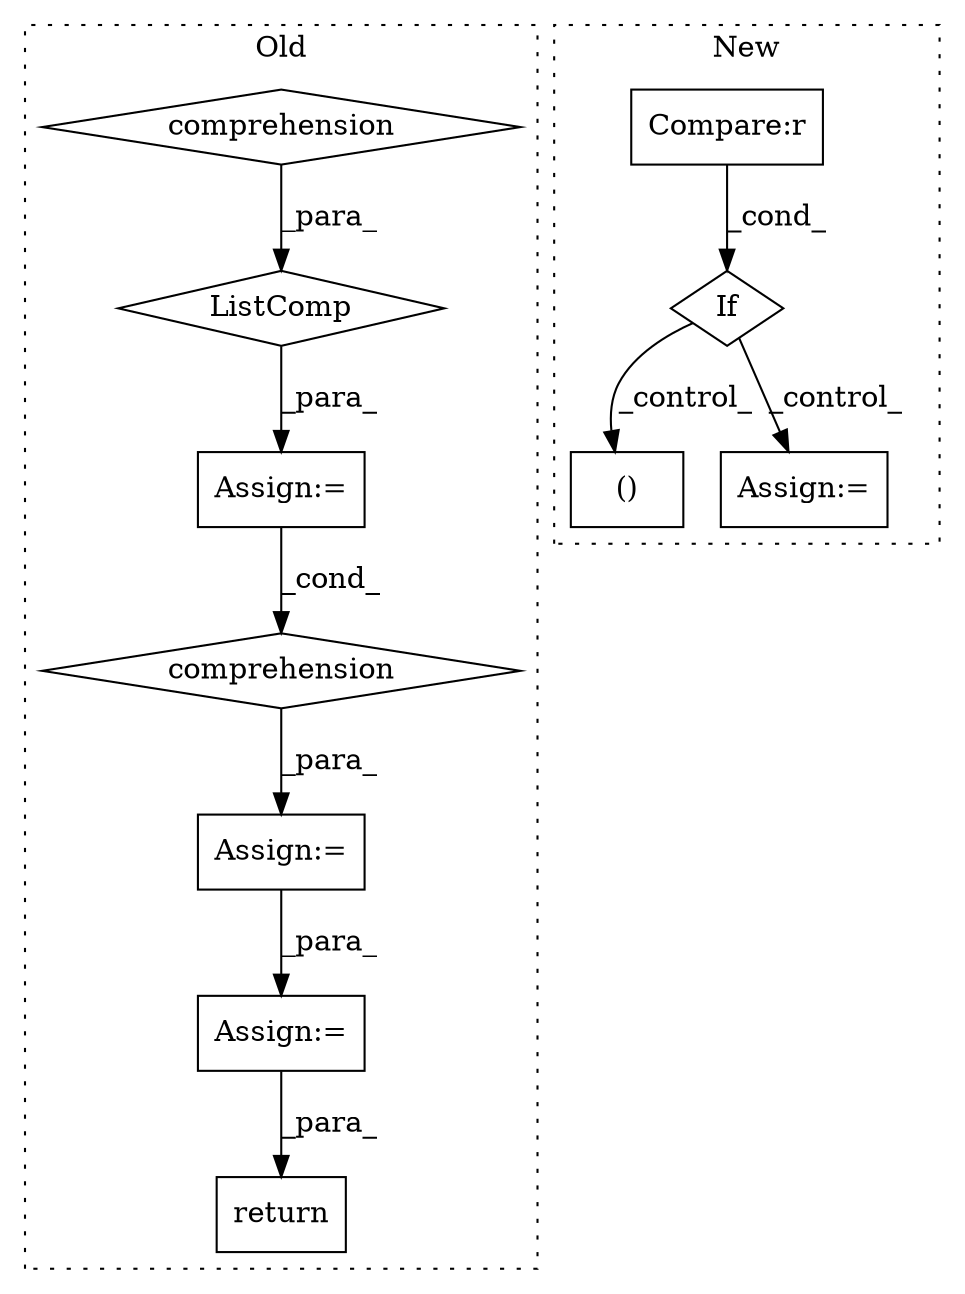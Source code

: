 digraph G {
subgraph cluster0 {
1 [label="ListComp" a="106" s="2112" l="171" shape="diamond"];
3 [label="comprehension" a="45" s="2142" l="3" shape="diamond"];
4 [label="Assign:=" a="68" s="2109" l="3" shape="box"];
5 [label="Assign:=" a="68" s="2517" l="3" shape="box"];
6 [label="Assign:=" a="68" s="2590" l="3" shape="box"];
7 [label="comprehension" a="45" s="2523" l="3" shape="diamond"];
11 [label="return" a="93" s="2628" l="7" shape="box"];
label = "Old";
style="dotted";
}
subgraph cluster1 {
2 [label="()" a="54" s="1550" l="3" shape="box"];
8 [label="If" a="96" s="1473" l="0" shape="diamond"];
9 [label="Compare:r" a="40" s="1473" l="18" shape="box"];
10 [label="Assign:=" a="68" s="1508" l="3" shape="box"];
label = "New";
style="dotted";
}
1 -> 4 [label="_para_"];
3 -> 1 [label="_para_"];
4 -> 7 [label="_cond_"];
5 -> 6 [label="_para_"];
6 -> 11 [label="_para_"];
7 -> 5 [label="_para_"];
8 -> 10 [label="_control_"];
8 -> 2 [label="_control_"];
9 -> 8 [label="_cond_"];
}